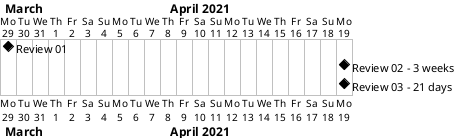 @startgantt
Project starts at 2021-03-29

[Review 01] happens at 2020-03-29
[Review 02 - 3 weeks] happens on 3 weeks after [Review 01]'s end
[Review 03 - 21 days] happens on 21 days after [Review 01]'s end
@endgantt
